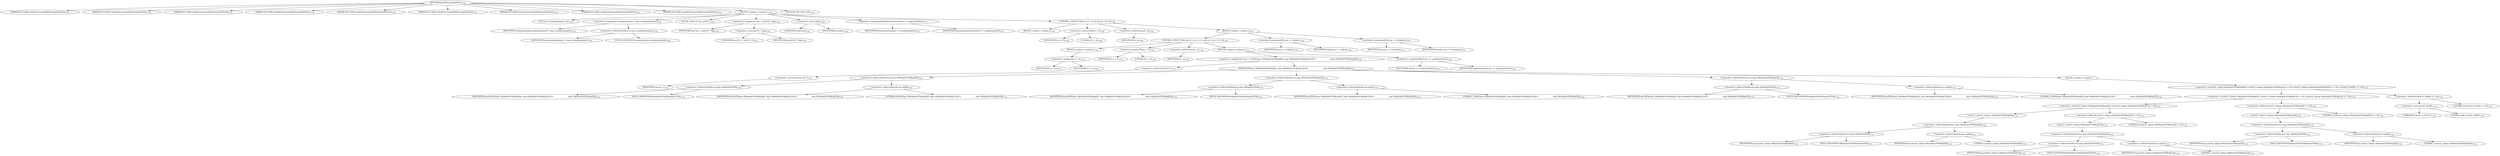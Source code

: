 digraph "putRGBcontig16bittile" {  
"51726" [label = <(METHOD,putRGBcontig16bittile)<SUB>1722</SUB>> ]
"51727" [label = <(PARAM,DECLAREContigPutFunc(putRGBcontig16bittile))<SUB>1722</SUB>> ]
"51728" [label = <(PARAM,DECLAREContigPutFunc(putRGBcontig16bittile))<SUB>1722</SUB>> ]
"51729" [label = <(PARAM,DECLAREContigPutFunc(putRGBcontig16bittile))<SUB>1722</SUB>> ]
"51730" [label = <(PARAM,DECLAREContigPutFunc(putRGBcontig16bittile))<SUB>1722</SUB>> ]
"51731" [label = <(PARAM,DECLAREContigPutFunc(putRGBcontig16bittile))<SUB>1722</SUB>> ]
"51732" [label = <(PARAM,DECLAREContigPutFunc(putRGBcontig16bittile))<SUB>1722</SUB>> ]
"51733" [label = <(PARAM,DECLAREContigPutFunc(putRGBcontig16bittile))<SUB>1722</SUB>> ]
"51734" [label = <(PARAM,DECLAREContigPutFunc(putRGBcontig16bittile))<SUB>1722</SUB>> ]
"51735" [label = <(PARAM,DECLAREContigPutFunc(putRGBcontig16bittile))<SUB>1722</SUB>> ]
"51736" [label = <(BLOCK,&lt;empty&gt;,&lt;empty&gt;)<SUB>1723</SUB>> ]
"51737" [label = <(LOCAL,int samplesperpixel: int)<SUB>1724</SUB>> ]
"51738" [label = <(&lt;operator&gt;.assignment,samplesperpixel = img-&gt;samplesperpixel)<SUB>1724</SUB>> ]
"51739" [label = <(IDENTIFIER,samplesperpixel,samplesperpixel = img-&gt;samplesperpixel)<SUB>1724</SUB>> ]
"51740" [label = <(&lt;operator&gt;.indirectFieldAccess,img-&gt;samplesperpixel)<SUB>1724</SUB>> ]
"51741" [label = <(IDENTIFIER,img,samplesperpixel = img-&gt;samplesperpixel)<SUB>1724</SUB>> ]
"51742" [label = <(FIELD_IDENTIFIER,samplesperpixel,samplesperpixel)<SUB>1724</SUB>> ]
"51743" [label = <(LOCAL,uint16_t* wp: uint16_t)<SUB>1725</SUB>> ]
"51744" [label = <(&lt;operator&gt;.assignment,*wp = (uint16_t *)pp)<SUB>1725</SUB>> ]
"51745" [label = <(IDENTIFIER,wp,*wp = (uint16_t *)pp)<SUB>1725</SUB>> ]
"51746" [label = <(&lt;operator&gt;.cast,(uint16_t *)pp)<SUB>1725</SUB>> ]
"51747" [label = <(UNKNOWN,uint16_t *,uint16_t *)<SUB>1725</SUB>> ]
"51748" [label = <(IDENTIFIER,pp,(uint16_t *)pp)<SUB>1725</SUB>> ]
"51749" [label = <(&lt;operator&gt;.cast,(void)y)<SUB>1726</SUB>> ]
"51750" [label = <(UNKNOWN,void,void)<SUB>1726</SUB>> ]
"51751" [label = <(IDENTIFIER,y,(void)y)<SUB>1726</SUB>> ]
"51752" [label = <(&lt;operator&gt;.assignmentMultiplication,fromskew *= samplesperpixel)<SUB>1727</SUB>> ]
"51753" [label = <(IDENTIFIER,fromskew,fromskew *= samplesperpixel)<SUB>1727</SUB>> ]
"51754" [label = <(IDENTIFIER,samplesperpixel,fromskew *= samplesperpixel)<SUB>1727</SUB>> ]
"51755" [label = <(CONTROL_STRUCTURE,for (;h &gt; 0;--h),for (;h &gt; 0;--h))<SUB>1728</SUB>> ]
"51756" [label = <(BLOCK,&lt;empty&gt;,&lt;empty&gt;)<SUB>1728</SUB>> ]
"51757" [label = <(&lt;operator&gt;.greaterThan,h &gt; 0)<SUB>1728</SUB>> ]
"51758" [label = <(IDENTIFIER,h,h &gt; 0)<SUB>1728</SUB>> ]
"51759" [label = <(LITERAL,0,h &gt; 0)<SUB>1728</SUB>> ]
"51760" [label = <(&lt;operator&gt;.preDecrement,--h)<SUB>1728</SUB>> ]
"51761" [label = <(IDENTIFIER,h,--h)<SUB>1728</SUB>> ]
"51762" [label = <(BLOCK,&lt;empty&gt;,&lt;empty&gt;)<SUB>1729</SUB>> ]
"51763" [label = <(CONTROL_STRUCTURE,for (x = w;x &gt; 0;--x),for (x = w;x &gt; 0;--x))<SUB>1730</SUB>> ]
"51764" [label = <(BLOCK,&lt;empty&gt;,&lt;empty&gt;)<SUB>1730</SUB>> ]
"51765" [label = <(&lt;operator&gt;.assignment,x = w)<SUB>1730</SUB>> ]
"51766" [label = <(IDENTIFIER,x,x = w)<SUB>1730</SUB>> ]
"51767" [label = <(IDENTIFIER,w,x = w)<SUB>1730</SUB>> ]
"51768" [label = <(&lt;operator&gt;.greaterThan,x &gt; 0)<SUB>1730</SUB>> ]
"51769" [label = <(IDENTIFIER,x,x &gt; 0)<SUB>1730</SUB>> ]
"51770" [label = <(LITERAL,0,x &gt; 0)<SUB>1730</SUB>> ]
"51771" [label = <(&lt;operator&gt;.preDecrement,--x)<SUB>1730</SUB>> ]
"51772" [label = <(IDENTIFIER,x,--x)<SUB>1730</SUB>> ]
"51773" [label = <(BLOCK,&lt;empty&gt;,&lt;empty&gt;)<SUB>1731</SUB>> ]
"51774" [label = <(&lt;operator&gt;.assignment,*cp++ = PACK(img-&gt;Bitdepth16To8[wp[0]], img-&gt;Bitdepth16To8[wp[1]],\012                         img-&gt;Bitdepth16To8[wp[2]]))<SUB>1732</SUB>> ]
"51775" [label = <(&lt;operator&gt;.indirection,*cp++)<SUB>1732</SUB>> ]
"51776" [label = <(&lt;operator&gt;.postIncrement,cp++)<SUB>1732</SUB>> ]
"51777" [label = <(IDENTIFIER,cp,cp++)<SUB>1732</SUB>> ]
"51778" [label = <(PACK,PACK(img-&gt;Bitdepth16To8[wp[0]], img-&gt;Bitdepth16To8[wp[1]],\012                         img-&gt;Bitdepth16To8[wp[2]]))<SUB>1732</SUB>> ]
"51779" [label = <(&lt;operator&gt;.indirectIndexAccess,img-&gt;Bitdepth16To8[wp[0]])<SUB>1732</SUB>> ]
"51780" [label = <(&lt;operator&gt;.indirectFieldAccess,img-&gt;Bitdepth16To8)<SUB>1732</SUB>> ]
"51781" [label = <(IDENTIFIER,img,PACK(img-&gt;Bitdepth16To8[wp[0]], img-&gt;Bitdepth16To8[wp[1]],\012                         img-&gt;Bitdepth16To8[wp[2]]))<SUB>1732</SUB>> ]
"51782" [label = <(FIELD_IDENTIFIER,Bitdepth16To8,Bitdepth16To8)<SUB>1732</SUB>> ]
"51783" [label = <(&lt;operator&gt;.indirectIndexAccess,wp[0])<SUB>1732</SUB>> ]
"51784" [label = <(IDENTIFIER,wp,PACK(img-&gt;Bitdepth16To8[wp[0]], img-&gt;Bitdepth16To8[wp[1]],\012                         img-&gt;Bitdepth16To8[wp[2]]))<SUB>1732</SUB>> ]
"51785" [label = <(LITERAL,0,PACK(img-&gt;Bitdepth16To8[wp[0]], img-&gt;Bitdepth16To8[wp[1]],\012                         img-&gt;Bitdepth16To8[wp[2]]))<SUB>1732</SUB>> ]
"51786" [label = <(&lt;operator&gt;.indirectIndexAccess,img-&gt;Bitdepth16To8[wp[1]])<SUB>1732</SUB>> ]
"51787" [label = <(&lt;operator&gt;.indirectFieldAccess,img-&gt;Bitdepth16To8)<SUB>1732</SUB>> ]
"51788" [label = <(IDENTIFIER,img,PACK(img-&gt;Bitdepth16To8[wp[0]], img-&gt;Bitdepth16To8[wp[1]],\012                         img-&gt;Bitdepth16To8[wp[2]]))<SUB>1732</SUB>> ]
"51789" [label = <(FIELD_IDENTIFIER,Bitdepth16To8,Bitdepth16To8)<SUB>1732</SUB>> ]
"51790" [label = <(&lt;operator&gt;.indirectIndexAccess,wp[1])<SUB>1732</SUB>> ]
"51791" [label = <(IDENTIFIER,wp,PACK(img-&gt;Bitdepth16To8[wp[0]], img-&gt;Bitdepth16To8[wp[1]],\012                         img-&gt;Bitdepth16To8[wp[2]]))<SUB>1732</SUB>> ]
"51792" [label = <(LITERAL,1,PACK(img-&gt;Bitdepth16To8[wp[0]], img-&gt;Bitdepth16To8[wp[1]],\012                         img-&gt;Bitdepth16To8[wp[2]]))<SUB>1732</SUB>> ]
"51793" [label = <(&lt;operator&gt;.indirectIndexAccess,img-&gt;Bitdepth16To8[wp[2]])<SUB>1732</SUB>> ]
"51794" [label = <(&lt;operator&gt;.indirectFieldAccess,img-&gt;Bitdepth16To8)<SUB>1732</SUB>> ]
"51795" [label = <(IDENTIFIER,img,PACK(img-&gt;Bitdepth16To8[wp[0]], img-&gt;Bitdepth16To8[wp[1]],\012                         img-&gt;Bitdepth16To8[wp[2]]))<SUB>1732</SUB>> ]
"51796" [label = <(FIELD_IDENTIFIER,Bitdepth16To8,Bitdepth16To8)<SUB>1732</SUB>> ]
"51797" [label = <(&lt;operator&gt;.indirectIndexAccess,wp[2])<SUB>1732</SUB>> ]
"51798" [label = <(IDENTIFIER,wp,PACK(img-&gt;Bitdepth16To8[wp[0]], img-&gt;Bitdepth16To8[wp[1]],\012                         img-&gt;Bitdepth16To8[wp[2]]))<SUB>1732</SUB>> ]
"51799" [label = <(LITERAL,2,PACK(img-&gt;Bitdepth16To8[wp[0]], img-&gt;Bitdepth16To8[wp[1]],\012                         img-&gt;Bitdepth16To8[wp[2]]))<SUB>1732</SUB>> ]
"51800" [label = <(BLOCK,&lt;empty&gt;,&lt;empty&gt;)> ]
"51801" [label = <(&lt;operator&gt;.or,(uint32_t)(img-&gt;Bitdepth16To8[wp[0]]) | ((uint32_t)(img-&gt;Bitdepth16To8[wp[1]]) &lt;&lt; 8) | ((uint32_t)(img-&gt;Bitdepth16To8[wp[2]]) &lt;&lt; 16) | (((uint32_t)0xffL) &lt;&lt; 24))<SUB>1732</SUB>> ]
"51802" [label = <(&lt;operator&gt;.or,(uint32_t)(img-&gt;Bitdepth16To8[wp[0]]) | ((uint32_t)(img-&gt;Bitdepth16To8[wp[1]]) &lt;&lt; 8) | ((uint32_t)(img-&gt;Bitdepth16To8[wp[2]]) &lt;&lt; 16))<SUB>1732</SUB>> ]
"51803" [label = <(&lt;operator&gt;.or,(uint32_t)(img-&gt;Bitdepth16To8[wp[0]]) | ((uint32_t)(img-&gt;Bitdepth16To8[wp[1]]) &lt;&lt; 8))<SUB>1732</SUB>> ]
"51804" [label = <(uint32_t,(uint32_t)(img-&gt;Bitdepth16To8[wp[0]]))<SUB>1732</SUB>> ]
"51805" [label = <(&lt;operator&gt;.indirectIndexAccess,img-&gt;Bitdepth16To8[wp[0]])<SUB>1732</SUB>> ]
"51806" [label = <(&lt;operator&gt;.indirectFieldAccess,img-&gt;Bitdepth16To8)<SUB>1732</SUB>> ]
"51807" [label = <(IDENTIFIER,img,(uint32_t)(img-&gt;Bitdepth16To8[wp[0]]))<SUB>1732</SUB>> ]
"51808" [label = <(FIELD_IDENTIFIER,Bitdepth16To8,Bitdepth16To8)<SUB>1732</SUB>> ]
"51809" [label = <(&lt;operator&gt;.indirectIndexAccess,wp[0])<SUB>1732</SUB>> ]
"51810" [label = <(IDENTIFIER,wp,(uint32_t)(img-&gt;Bitdepth16To8[wp[0]]))<SUB>1732</SUB>> ]
"51811" [label = <(LITERAL,0,(uint32_t)(img-&gt;Bitdepth16To8[wp[0]]))<SUB>1732</SUB>> ]
"51812" [label = <(&lt;operator&gt;.shiftLeft,(uint32_t)(img-&gt;Bitdepth16To8[wp[1]]) &lt;&lt; 8)<SUB>1732</SUB>> ]
"51813" [label = <(uint32_t,(uint32_t)(img-&gt;Bitdepth16To8[wp[1]]))<SUB>1732</SUB>> ]
"51814" [label = <(&lt;operator&gt;.indirectIndexAccess,img-&gt;Bitdepth16To8[wp[1]])<SUB>1732</SUB>> ]
"51815" [label = <(&lt;operator&gt;.indirectFieldAccess,img-&gt;Bitdepth16To8)<SUB>1732</SUB>> ]
"51816" [label = <(IDENTIFIER,img,(uint32_t)(img-&gt;Bitdepth16To8[wp[1]]))<SUB>1732</SUB>> ]
"51817" [label = <(FIELD_IDENTIFIER,Bitdepth16To8,Bitdepth16To8)<SUB>1732</SUB>> ]
"51818" [label = <(&lt;operator&gt;.indirectIndexAccess,wp[1])<SUB>1732</SUB>> ]
"51819" [label = <(IDENTIFIER,wp,(uint32_t)(img-&gt;Bitdepth16To8[wp[1]]))<SUB>1732</SUB>> ]
"51820" [label = <(LITERAL,1,(uint32_t)(img-&gt;Bitdepth16To8[wp[1]]))<SUB>1732</SUB>> ]
"51821" [label = <(LITERAL,8,(uint32_t)(img-&gt;Bitdepth16To8[wp[1]]) &lt;&lt; 8)<SUB>1732</SUB>> ]
"51822" [label = <(&lt;operator&gt;.shiftLeft,(uint32_t)(img-&gt;Bitdepth16To8[wp[2]]) &lt;&lt; 16)<SUB>1732</SUB>> ]
"51823" [label = <(uint32_t,(uint32_t)(img-&gt;Bitdepth16To8[wp[2]]))<SUB>1732</SUB>> ]
"51824" [label = <(&lt;operator&gt;.indirectIndexAccess,img-&gt;Bitdepth16To8[wp[2]])<SUB>1732</SUB>> ]
"51825" [label = <(&lt;operator&gt;.indirectFieldAccess,img-&gt;Bitdepth16To8)<SUB>1732</SUB>> ]
"51826" [label = <(IDENTIFIER,img,(uint32_t)(img-&gt;Bitdepth16To8[wp[2]]))<SUB>1732</SUB>> ]
"51827" [label = <(FIELD_IDENTIFIER,Bitdepth16To8,Bitdepth16To8)<SUB>1732</SUB>> ]
"51828" [label = <(&lt;operator&gt;.indirectIndexAccess,wp[2])<SUB>1732</SUB>> ]
"51829" [label = <(IDENTIFIER,wp,(uint32_t)(img-&gt;Bitdepth16To8[wp[2]]))<SUB>1732</SUB>> ]
"51830" [label = <(LITERAL,2,(uint32_t)(img-&gt;Bitdepth16To8[wp[2]]))<SUB>1732</SUB>> ]
"51831" [label = <(LITERAL,16,(uint32_t)(img-&gt;Bitdepth16To8[wp[2]]) &lt;&lt; 16)<SUB>1732</SUB>> ]
"51832" [label = <(&lt;operator&gt;.shiftLeft,((uint32_t)0xffL) &lt;&lt; 24)<SUB>1732</SUB>> ]
"51833" [label = <(&lt;operator&gt;.cast,(uint32_t)0xffL)<SUB>1732</SUB>> ]
"51834" [label = <(UNKNOWN,uint32_t,uint32_t)<SUB>1732</SUB>> ]
"51835" [label = <(LITERAL,0xffL,(uint32_t)0xffL)<SUB>1732</SUB>> ]
"51836" [label = <(LITERAL,24,((uint32_t)0xffL) &lt;&lt; 24)<SUB>1732</SUB>> ]
"51837" [label = <(&lt;operator&gt;.assignmentPlus,wp += samplesperpixel)<SUB>1734</SUB>> ]
"51838" [label = <(IDENTIFIER,wp,wp += samplesperpixel)<SUB>1734</SUB>> ]
"51839" [label = <(IDENTIFIER,samplesperpixel,wp += samplesperpixel)<SUB>1734</SUB>> ]
"51840" [label = <(&lt;operator&gt;.assignmentPlus,cp += toskew)<SUB>1736</SUB>> ]
"51841" [label = <(IDENTIFIER,cp,cp += toskew)<SUB>1736</SUB>> ]
"51842" [label = <(IDENTIFIER,toskew,cp += toskew)<SUB>1736</SUB>> ]
"51843" [label = <(&lt;operator&gt;.assignmentPlus,wp += fromskew)<SUB>1737</SUB>> ]
"51844" [label = <(IDENTIFIER,wp,wp += fromskew)<SUB>1737</SUB>> ]
"51845" [label = <(IDENTIFIER,fromskew,wp += fromskew)<SUB>1737</SUB>> ]
"51846" [label = <(METHOD_RETURN,void)<SUB>1722</SUB>> ]
  "51726" -> "51727" 
  "51726" -> "51728" 
  "51726" -> "51729" 
  "51726" -> "51730" 
  "51726" -> "51731" 
  "51726" -> "51732" 
  "51726" -> "51733" 
  "51726" -> "51734" 
  "51726" -> "51735" 
  "51726" -> "51736" 
  "51726" -> "51846" 
  "51736" -> "51737" 
  "51736" -> "51738" 
  "51736" -> "51743" 
  "51736" -> "51744" 
  "51736" -> "51749" 
  "51736" -> "51752" 
  "51736" -> "51755" 
  "51738" -> "51739" 
  "51738" -> "51740" 
  "51740" -> "51741" 
  "51740" -> "51742" 
  "51744" -> "51745" 
  "51744" -> "51746" 
  "51746" -> "51747" 
  "51746" -> "51748" 
  "51749" -> "51750" 
  "51749" -> "51751" 
  "51752" -> "51753" 
  "51752" -> "51754" 
  "51755" -> "51756" 
  "51755" -> "51757" 
  "51755" -> "51760" 
  "51755" -> "51762" 
  "51757" -> "51758" 
  "51757" -> "51759" 
  "51760" -> "51761" 
  "51762" -> "51763" 
  "51762" -> "51840" 
  "51762" -> "51843" 
  "51763" -> "51764" 
  "51763" -> "51768" 
  "51763" -> "51771" 
  "51763" -> "51773" 
  "51764" -> "51765" 
  "51765" -> "51766" 
  "51765" -> "51767" 
  "51768" -> "51769" 
  "51768" -> "51770" 
  "51771" -> "51772" 
  "51773" -> "51774" 
  "51773" -> "51837" 
  "51774" -> "51775" 
  "51774" -> "51778" 
  "51775" -> "51776" 
  "51776" -> "51777" 
  "51778" -> "51779" 
  "51778" -> "51786" 
  "51778" -> "51793" 
  "51778" -> "51800" 
  "51779" -> "51780" 
  "51779" -> "51783" 
  "51780" -> "51781" 
  "51780" -> "51782" 
  "51783" -> "51784" 
  "51783" -> "51785" 
  "51786" -> "51787" 
  "51786" -> "51790" 
  "51787" -> "51788" 
  "51787" -> "51789" 
  "51790" -> "51791" 
  "51790" -> "51792" 
  "51793" -> "51794" 
  "51793" -> "51797" 
  "51794" -> "51795" 
  "51794" -> "51796" 
  "51797" -> "51798" 
  "51797" -> "51799" 
  "51800" -> "51801" 
  "51801" -> "51802" 
  "51801" -> "51832" 
  "51802" -> "51803" 
  "51802" -> "51822" 
  "51803" -> "51804" 
  "51803" -> "51812" 
  "51804" -> "51805" 
  "51805" -> "51806" 
  "51805" -> "51809" 
  "51806" -> "51807" 
  "51806" -> "51808" 
  "51809" -> "51810" 
  "51809" -> "51811" 
  "51812" -> "51813" 
  "51812" -> "51821" 
  "51813" -> "51814" 
  "51814" -> "51815" 
  "51814" -> "51818" 
  "51815" -> "51816" 
  "51815" -> "51817" 
  "51818" -> "51819" 
  "51818" -> "51820" 
  "51822" -> "51823" 
  "51822" -> "51831" 
  "51823" -> "51824" 
  "51824" -> "51825" 
  "51824" -> "51828" 
  "51825" -> "51826" 
  "51825" -> "51827" 
  "51828" -> "51829" 
  "51828" -> "51830" 
  "51832" -> "51833" 
  "51832" -> "51836" 
  "51833" -> "51834" 
  "51833" -> "51835" 
  "51837" -> "51838" 
  "51837" -> "51839" 
  "51840" -> "51841" 
  "51840" -> "51842" 
  "51843" -> "51844" 
  "51843" -> "51845" 
}
